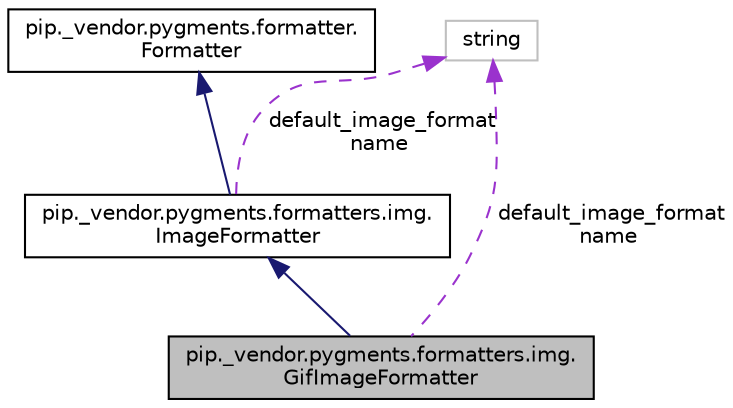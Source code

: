 digraph "pip._vendor.pygments.formatters.img.GifImageFormatter"
{
 // LATEX_PDF_SIZE
  edge [fontname="Helvetica",fontsize="10",labelfontname="Helvetica",labelfontsize="10"];
  node [fontname="Helvetica",fontsize="10",shape=record];
  Node1 [label="pip._vendor.pygments.formatters.img.\lGifImageFormatter",height=0.2,width=0.4,color="black", fillcolor="grey75", style="filled", fontcolor="black",tooltip=" "];
  Node2 -> Node1 [dir="back",color="midnightblue",fontsize="10",style="solid"];
  Node2 [label="pip._vendor.pygments.formatters.img.\lImageFormatter",height=0.2,width=0.4,color="black", fillcolor="white", style="filled",URL="$classpip_1_1__vendor_1_1pygments_1_1formatters_1_1img_1_1ImageFormatter.html",tooltip=" "];
  Node3 -> Node2 [dir="back",color="midnightblue",fontsize="10",style="solid"];
  Node3 [label="pip._vendor.pygments.formatter.\lFormatter",height=0.2,width=0.4,color="black", fillcolor="white", style="filled",URL="$classpip_1_1__vendor_1_1pygments_1_1formatter_1_1Formatter.html",tooltip=" "];
  Node4 -> Node2 [dir="back",color="darkorchid3",fontsize="10",style="dashed",label=" default_image_format\nname" ];
  Node4 [label="string",height=0.2,width=0.4,color="grey75", fillcolor="white", style="filled",tooltip=" "];
  Node4 -> Node1 [dir="back",color="darkorchid3",fontsize="10",style="dashed",label=" default_image_format\nname" ];
}
